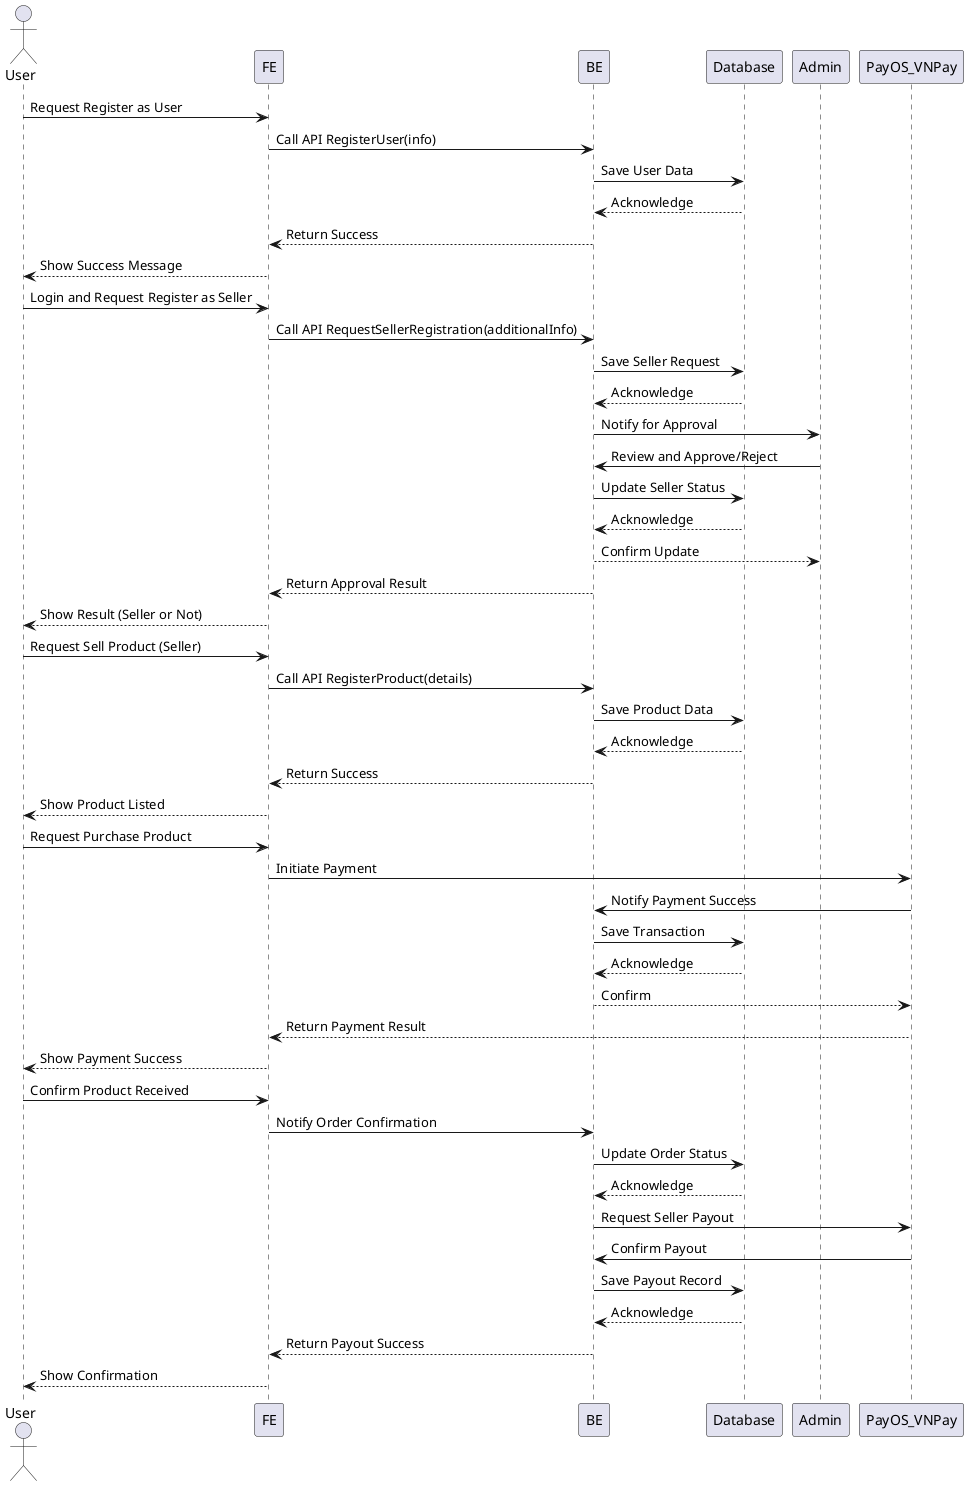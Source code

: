 @startuml
actor User
participant FE
participant BE
participant Database
participant Admin
participant PayOS_VNPay

User -> FE: Request Register as User
FE -> BE: Call API RegisterUser(info)
BE -> Database: Save User Data
Database --> BE: Acknowledge
BE --> FE: Return Success
FE --> User: Show Success Message

User -> FE: Login and Request Register as Seller
FE -> BE: Call API RequestSellerRegistration(additionalInfo)
BE -> Database: Save Seller Request
Database --> BE: Acknowledge
BE -> Admin: Notify for Approval
Admin -> BE: Review and Approve/Reject
BE -> Database: Update Seller Status
Database --> BE: Acknowledge
BE --> Admin: Confirm Update
BE --> FE: Return Approval Result
FE --> User: Show Result (Seller or Not)

User -> FE: Request Sell Product (Seller)
FE -> BE: Call API RegisterProduct(details)
BE -> Database: Save Product Data
Database --> BE: Acknowledge
BE --> FE: Return Success
FE --> User: Show Product Listed

User -> FE: Request Purchase Product
FE -> PayOS_VNPay: Initiate Payment
PayOS_VNPay -> BE: Notify Payment Success
BE -> Database: Save Transaction
Database --> BE: Acknowledge
BE --> PayOS_VNPay: Confirm
PayOS_VNPay --> FE: Return Payment Result
FE --> User: Show Payment Success

User -> FE: Confirm Product Received
FE -> BE: Notify Order Confirmation
BE -> Database: Update Order Status
Database --> BE: Acknowledge
BE -> PayOS_VNPay: Request Seller Payout
PayOS_VNPay -> BE: Confirm Payout
BE -> Database: Save Payout Record
Database --> BE: Acknowledge
BE --> FE: Return Payout Success
FE --> User: Show Confirmation
@enduml